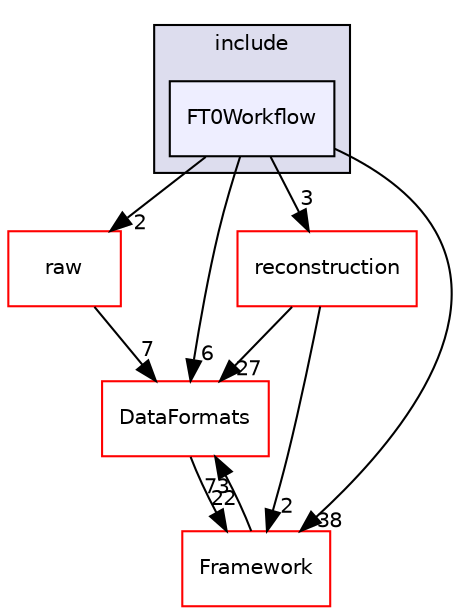 digraph "/home/travis/build/AliceO2Group/AliceO2/Detectors/FIT/FT0/workflow/include/FT0Workflow" {
  bgcolor=transparent;
  compound=true
  node [ fontsize="10", fontname="Helvetica"];
  edge [ labelfontsize="10", labelfontname="Helvetica"];
  subgraph clusterdir_ddefa1c93b06b88863ed284983804d8f {
    graph [ bgcolor="#ddddee", pencolor="black", label="include" fontname="Helvetica", fontsize="10", URL="dir_ddefa1c93b06b88863ed284983804d8f.html"]
  dir_7d9a2ee37a02a0f0ca0511326bb71432 [shape=box, label="FT0Workflow", style="filled", fillcolor="#eeeeff", pencolor="black", URL="dir_7d9a2ee37a02a0f0ca0511326bb71432.html"];
  }
  dir_e62a450b26de845460eb308fa2db0683 [shape=box label="raw" color="red" URL="dir_e62a450b26de845460eb308fa2db0683.html"];
  dir_ca639a046a87a9287b3468a6ba2bbef1 [shape=box label="reconstruction" color="red" URL="dir_ca639a046a87a9287b3468a6ba2bbef1.html"];
  dir_bcbb2cf9a3d3d83e5515c82071a07177 [shape=box label="Framework" color="red" URL="dir_bcbb2cf9a3d3d83e5515c82071a07177.html"];
  dir_2171f7ec022c5423887b07c69b2f5b48 [shape=box label="DataFormats" color="red" URL="dir_2171f7ec022c5423887b07c69b2f5b48.html"];
  dir_7d9a2ee37a02a0f0ca0511326bb71432->dir_e62a450b26de845460eb308fa2db0683 [headlabel="2", labeldistance=1.5 headhref="dir_000432_000510.html"];
  dir_7d9a2ee37a02a0f0ca0511326bb71432->dir_ca639a046a87a9287b3468a6ba2bbef1 [headlabel="3", labeldistance=1.5 headhref="dir_000432_000472.html"];
  dir_7d9a2ee37a02a0f0ca0511326bb71432->dir_bcbb2cf9a3d3d83e5515c82071a07177 [headlabel="38", labeldistance=1.5 headhref="dir_000432_000063.html"];
  dir_7d9a2ee37a02a0f0ca0511326bb71432->dir_2171f7ec022c5423887b07c69b2f5b48 [headlabel="6", labeldistance=1.5 headhref="dir_000432_000090.html"];
  dir_e62a450b26de845460eb308fa2db0683->dir_2171f7ec022c5423887b07c69b2f5b48 [headlabel="7", labeldistance=1.5 headhref="dir_000510_000090.html"];
  dir_ca639a046a87a9287b3468a6ba2bbef1->dir_bcbb2cf9a3d3d83e5515c82071a07177 [headlabel="2", labeldistance=1.5 headhref="dir_000472_000063.html"];
  dir_ca639a046a87a9287b3468a6ba2bbef1->dir_2171f7ec022c5423887b07c69b2f5b48 [headlabel="27", labeldistance=1.5 headhref="dir_000472_000090.html"];
  dir_bcbb2cf9a3d3d83e5515c82071a07177->dir_2171f7ec022c5423887b07c69b2f5b48 [headlabel="73", labeldistance=1.5 headhref="dir_000063_000090.html"];
  dir_2171f7ec022c5423887b07c69b2f5b48->dir_bcbb2cf9a3d3d83e5515c82071a07177 [headlabel="22", labeldistance=1.5 headhref="dir_000090_000063.html"];
}
